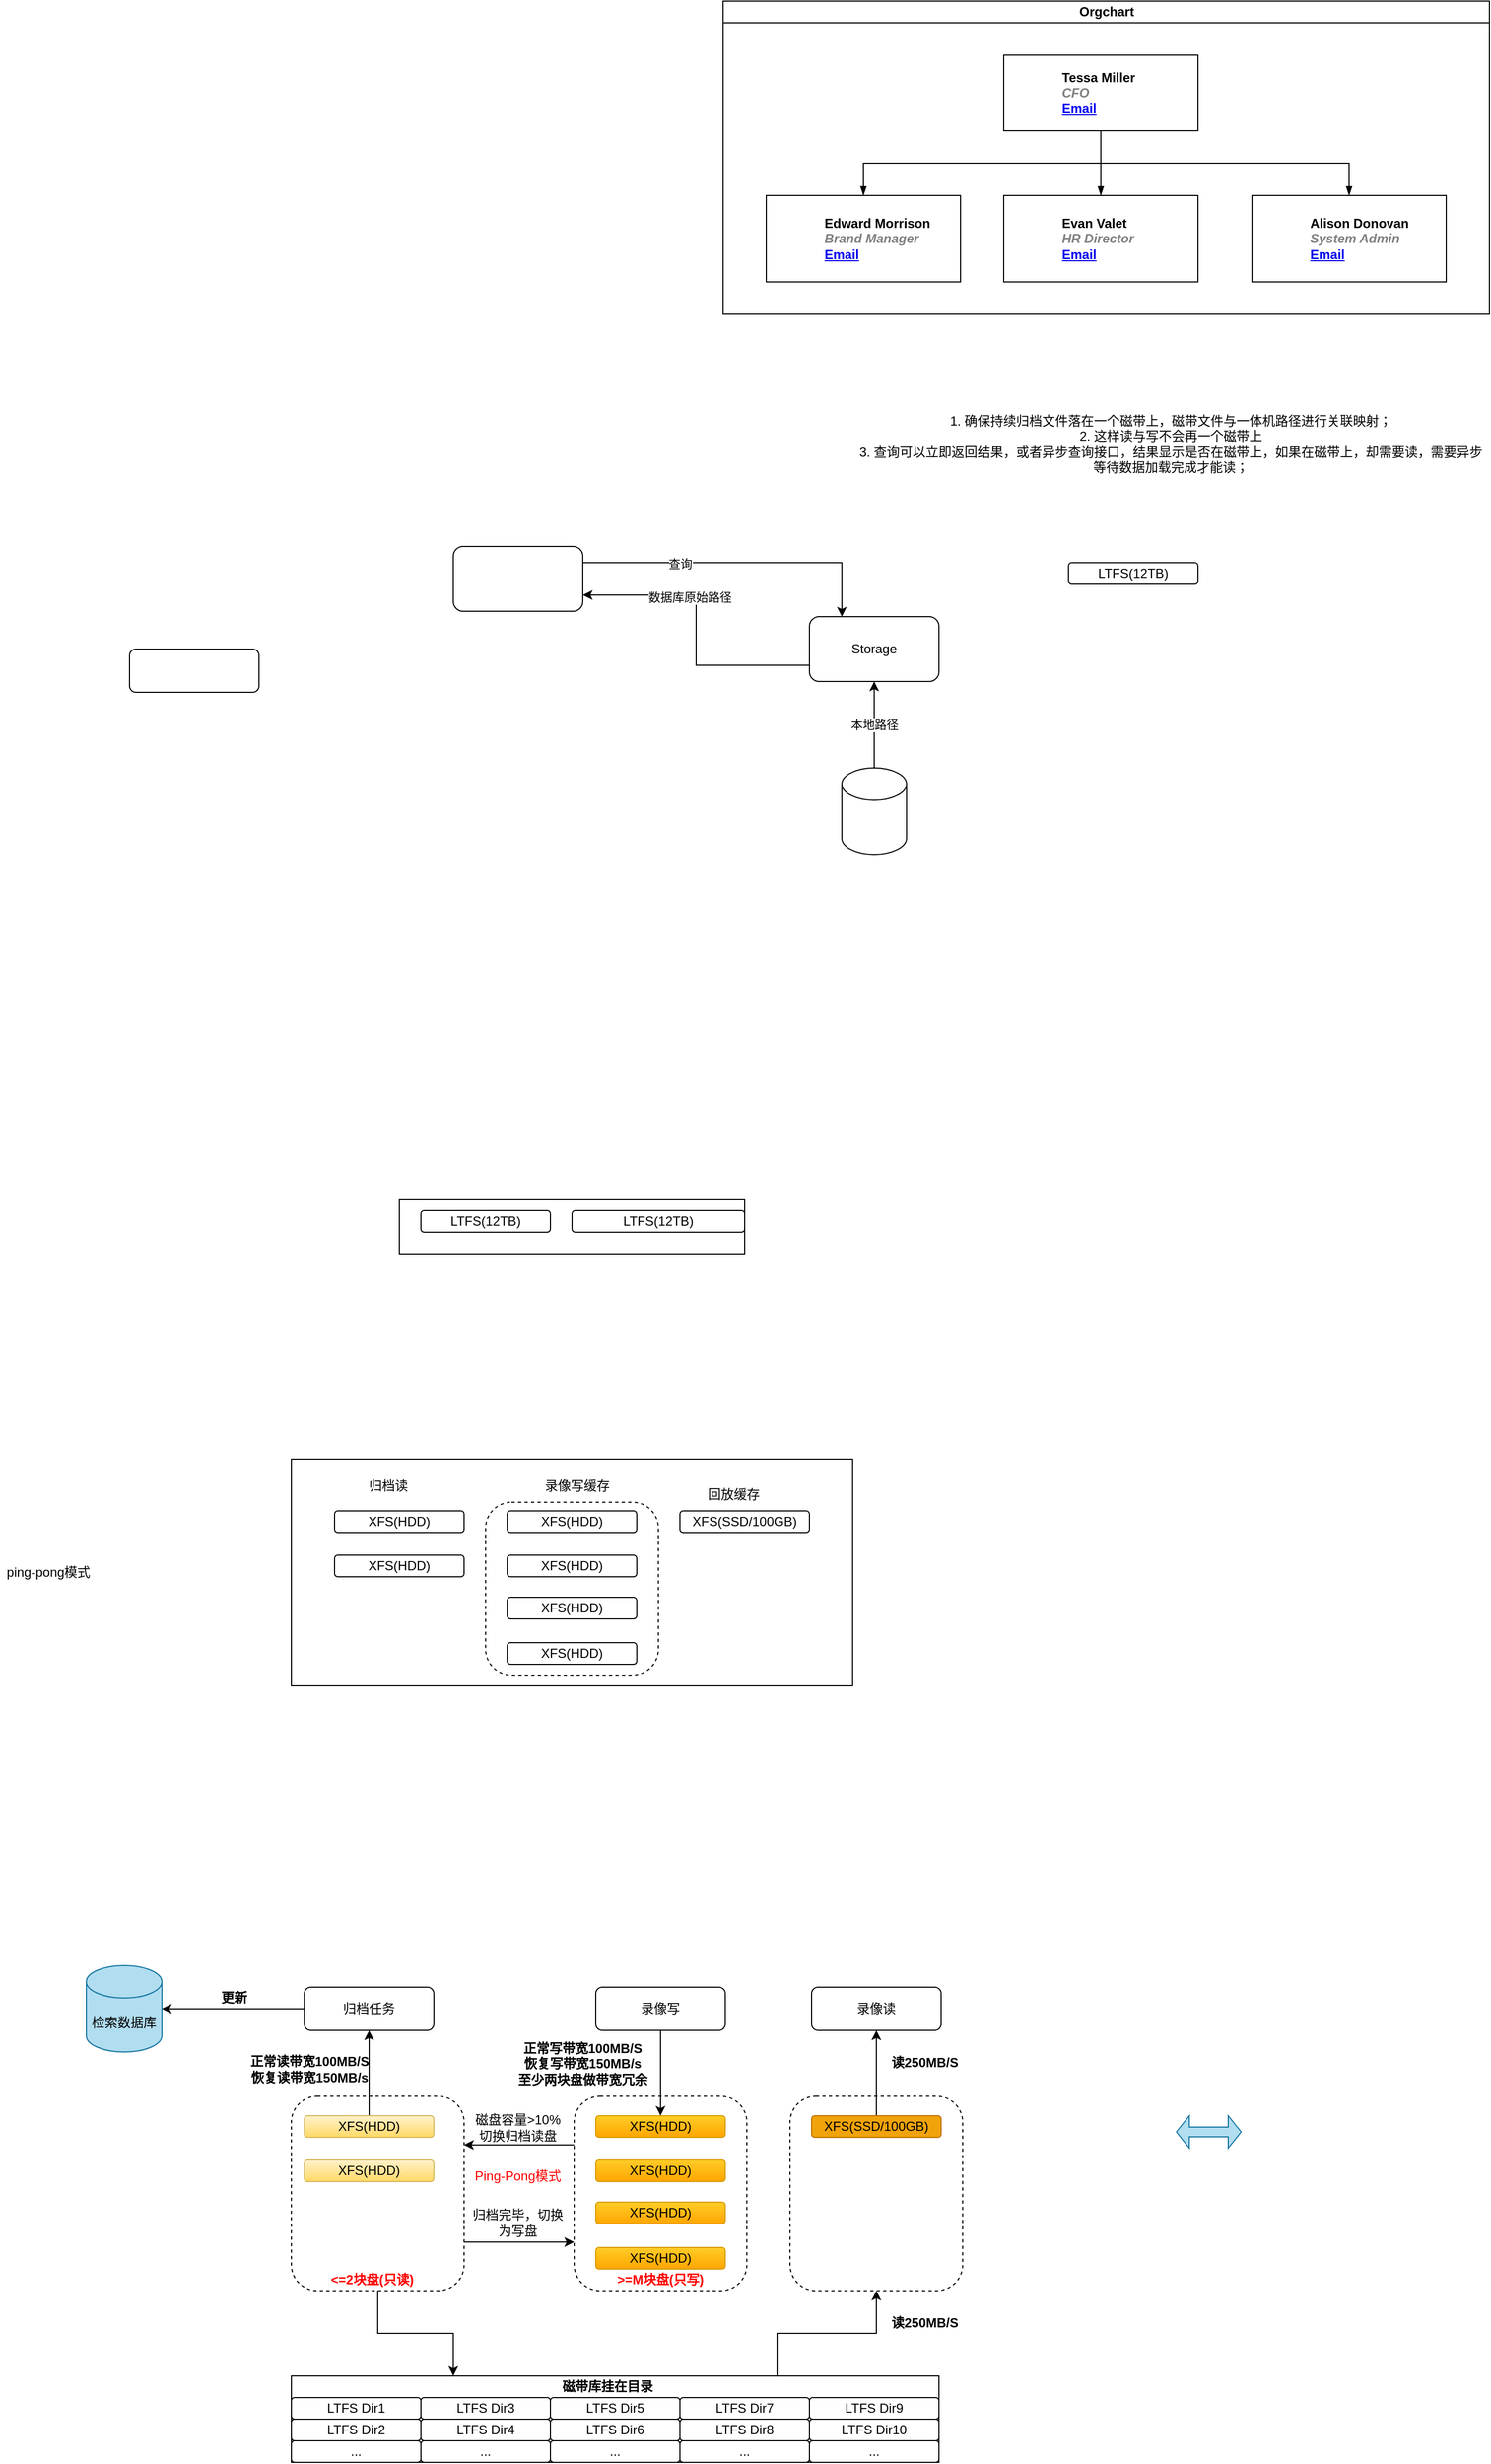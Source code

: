 <mxfile version="18.1.2" type="github">
  <diagram id="prtHgNgQTEPvFCAcTncT" name="Page-1">
    <mxGraphModel dx="2310" dy="827" grid="1" gridSize="10" guides="1" tooltips="1" connect="1" arrows="1" fold="1" page="1" pageScale="1" pageWidth="827" pageHeight="1169" math="0" shadow="0">
      <root>
        <mxCell id="0" />
        <mxCell id="1" parent="0" />
        <mxCell id="HBv_KIM6TfxmHW6eAgdY-98" value="" style="rounded=1;whiteSpace=wrap;html=1;dashed=1;" vertex="1" parent="1">
          <mxGeometry x="102" y="2020" width="160" height="180" as="geometry" />
        </mxCell>
        <mxCell id="HBv_KIM6TfxmHW6eAgdY-131" style="edgeStyle=orthogonalEdgeStyle;rounded=0;orthogonalLoop=1;jettySize=auto;html=1;exitX=0.5;exitY=1;exitDx=0;exitDy=0;entryX=0.25;entryY=0;entryDx=0;entryDy=0;fontColor=#FF0000;" edge="1" parent="1" source="HBv_KIM6TfxmHW6eAgdY-91" target="HBv_KIM6TfxmHW6eAgdY-50">
          <mxGeometry relative="1" as="geometry" />
        </mxCell>
        <mxCell id="HBv_KIM6TfxmHW6eAgdY-144" style="edgeStyle=orthogonalEdgeStyle;rounded=0;orthogonalLoop=1;jettySize=auto;html=1;exitX=1;exitY=0.75;exitDx=0;exitDy=0;entryX=0;entryY=0.75;entryDx=0;entryDy=0;fontColor=#000000;" edge="1" parent="1" source="HBv_KIM6TfxmHW6eAgdY-91" target="HBv_KIM6TfxmHW6eAgdY-41">
          <mxGeometry relative="1" as="geometry" />
        </mxCell>
        <mxCell id="HBv_KIM6TfxmHW6eAgdY-91" value="" style="rounded=1;whiteSpace=wrap;html=1;dashed=1;" vertex="1" parent="1">
          <mxGeometry x="-360" y="2020" width="160" height="180" as="geometry" />
        </mxCell>
        <mxCell id="HBv_KIM6TfxmHW6eAgdY-135" style="edgeStyle=orthogonalEdgeStyle;rounded=0;orthogonalLoop=1;jettySize=auto;html=1;exitX=0.75;exitY=0;exitDx=0;exitDy=0;entryX=0.5;entryY=1;entryDx=0;entryDy=0;fontColor=#FF0000;" edge="1" parent="1" source="HBv_KIM6TfxmHW6eAgdY-50" target="HBv_KIM6TfxmHW6eAgdY-98">
          <mxGeometry relative="1" as="geometry" />
        </mxCell>
        <mxCell id="HBv_KIM6TfxmHW6eAgdY-50" value="" style="rounded=0;whiteSpace=wrap;html=1;" vertex="1" parent="1">
          <mxGeometry x="-360" y="2279" width="600" height="80" as="geometry" />
        </mxCell>
        <mxCell id="HBv_KIM6TfxmHW6eAgdY-37" value="" style="rounded=0;whiteSpace=wrap;html=1;" vertex="1" parent="1">
          <mxGeometry x="-360" y="1430" width="520" height="210" as="geometry" />
        </mxCell>
        <mxCell id="HBv_KIM6TfxmHW6eAgdY-140" style="edgeStyle=orthogonalEdgeStyle;rounded=0;orthogonalLoop=1;jettySize=auto;html=1;exitX=0;exitY=0.25;exitDx=0;exitDy=0;entryX=1;entryY=0.25;entryDx=0;entryDy=0;fontColor=#FF0000;" edge="1" parent="1" source="HBv_KIM6TfxmHW6eAgdY-41" target="HBv_KIM6TfxmHW6eAgdY-91">
          <mxGeometry relative="1" as="geometry" />
        </mxCell>
        <mxCell id="HBv_KIM6TfxmHW6eAgdY-41" value="" style="rounded=1;whiteSpace=wrap;html=1;dashed=1;" vertex="1" parent="1">
          <mxGeometry x="-98" y="2020" width="160" height="180" as="geometry" />
        </mxCell>
        <mxCell id="HBv_KIM6TfxmHW6eAgdY-39" value="" style="rounded=1;whiteSpace=wrap;html=1;dashed=1;" vertex="1" parent="1">
          <mxGeometry x="-180" y="1470" width="160" height="160" as="geometry" />
        </mxCell>
        <mxCell id="HBv_KIM6TfxmHW6eAgdY-17" value="" style="rounded=0;whiteSpace=wrap;html=1;" vertex="1" parent="1">
          <mxGeometry x="-260" y="1190" width="320" height="50" as="geometry" />
        </mxCell>
        <mxCell id="dNxyNK7c78bLwvsdeMH5-11" value="Orgchart" style="swimlane;html=1;startSize=20;horizontal=1;containerType=tree;glass=0;" parent="1" vertex="1">
          <mxGeometry x="40" y="80" width="710" height="290" as="geometry" />
        </mxCell>
        <UserObject label="%name%&lt;br&gt;&lt;i style=&quot;color: gray&quot;&gt;%position%&lt;/i&gt;&lt;br&gt;&lt;a href=&quot;mailto:%email%&quot;&gt;Email&lt;/a&gt;" name="Tessa Miller" position="CFO" location="Office 1" email="me@example.com" placeholders="1" link="https://www.draw.io" id="dNxyNK7c78bLwvsdeMH5-12">
          <mxCell style="label;image=https://cdn3.iconfinder.com/data/icons/user-avatars-1/512/users-3-128.png;whiteSpace=wrap;html=1;rounded=0;glass=0;treeMoving=1;treeFolding=1;" parent="dNxyNK7c78bLwvsdeMH5-11" vertex="1">
            <mxGeometry x="260" y="50" width="180" height="70" as="geometry" />
          </mxCell>
        </UserObject>
        <mxCell id="dNxyNK7c78bLwvsdeMH5-13" value="" style="endArrow=blockThin;endFill=1;fontSize=11;edgeStyle=elbowEdgeStyle;elbow=vertical;rounded=0;" parent="dNxyNK7c78bLwvsdeMH5-11" source="dNxyNK7c78bLwvsdeMH5-12" target="dNxyNK7c78bLwvsdeMH5-14" edge="1">
          <mxGeometry relative="1" as="geometry" />
        </mxCell>
        <UserObject label="%name%&lt;br&gt;&lt;i style=&quot;color: gray&quot;&gt;%position%&lt;/i&gt;&lt;br&gt;&lt;a href=&quot;mailto:%email%&quot;&gt;Email&lt;/a&gt;" name="Edward Morrison" position="Brand Manager" location="Office 2" email="me@example.com" placeholders="1" link="https://www.draw.io" id="dNxyNK7c78bLwvsdeMH5-14">
          <mxCell style="label;image=https://cdn3.iconfinder.com/data/icons/user-avatars-1/512/users-10-3-128.png;whiteSpace=wrap;html=1;rounded=0;glass=0;treeFolding=1;treeMoving=1;" parent="dNxyNK7c78bLwvsdeMH5-11" vertex="1">
            <mxGeometry x="40" y="180" width="180" height="80" as="geometry" />
          </mxCell>
        </UserObject>
        <mxCell id="dNxyNK7c78bLwvsdeMH5-15" value="" style="endArrow=blockThin;endFill=1;fontSize=11;edgeStyle=elbowEdgeStyle;elbow=vertical;rounded=0;" parent="dNxyNK7c78bLwvsdeMH5-11" source="dNxyNK7c78bLwvsdeMH5-12" target="dNxyNK7c78bLwvsdeMH5-16" edge="1">
          <mxGeometry relative="1" as="geometry" />
        </mxCell>
        <UserObject label="%name%&lt;br&gt;&lt;i style=&quot;color: gray&quot;&gt;%position%&lt;/i&gt;&lt;br&gt;&lt;a href=&quot;mailto:%email%&quot;&gt;Email&lt;/a&gt;" name="Evan Valet" position="HR Director" location="Office 4" email="me@example.com" placeholders="1" link="https://www.draw.io" id="dNxyNK7c78bLwvsdeMH5-16">
          <mxCell style="label;image=https://cdn3.iconfinder.com/data/icons/user-avatars-1/512/users-9-2-128.png;whiteSpace=wrap;html=1;rounded=0;glass=0;treeFolding=1;treeMoving=1;" parent="dNxyNK7c78bLwvsdeMH5-11" vertex="1">
            <mxGeometry x="260" y="180" width="180" height="80" as="geometry" />
          </mxCell>
        </UserObject>
        <mxCell id="dNxyNK7c78bLwvsdeMH5-17" value="" style="endArrow=blockThin;endFill=1;fontSize=11;edgeStyle=elbowEdgeStyle;elbow=vertical;rounded=0;" parent="dNxyNK7c78bLwvsdeMH5-11" source="dNxyNK7c78bLwvsdeMH5-12" target="dNxyNK7c78bLwvsdeMH5-18" edge="1">
          <mxGeometry relative="1" as="geometry" />
        </mxCell>
        <UserObject label="%name%&lt;br&gt;&lt;i style=&quot;color: gray&quot;&gt;%position%&lt;/i&gt;&lt;br&gt;&lt;a href=&quot;mailto:%email%&quot;&gt;Email&lt;/a&gt;" name="Alison Donovan" position="System Admin" location="Office 3" email="me@example.com" placeholders="1" link="https://www.draw.io" id="dNxyNK7c78bLwvsdeMH5-18">
          <mxCell style="label;image=https://cdn3.iconfinder.com/data/icons/user-avatars-1/512/users-2-128.png;whiteSpace=wrap;html=1;rounded=0;glass=0;" parent="dNxyNK7c78bLwvsdeMH5-11" vertex="1">
            <mxGeometry x="490" y="180" width="180" height="80" as="geometry" />
          </mxCell>
        </UserObject>
        <mxCell id="HBv_KIM6TfxmHW6eAgdY-1" value="LTFS(12TB)" style="rounded=1;whiteSpace=wrap;html=1;" vertex="1" parent="1">
          <mxGeometry x="360" y="600" width="120" height="20" as="geometry" />
        </mxCell>
        <mxCell id="HBv_KIM6TfxmHW6eAgdY-2" value="&lt;span style=&quot;&quot;&gt;LTFS(12TB)&lt;/span&gt;" style="rounded=1;whiteSpace=wrap;html=1;" vertex="1" parent="1">
          <mxGeometry x="-240" y="1200" width="120" height="20" as="geometry" />
        </mxCell>
        <mxCell id="HBv_KIM6TfxmHW6eAgdY-9" style="edgeStyle=orthogonalEdgeStyle;rounded=0;orthogonalLoop=1;jettySize=auto;html=1;exitX=0;exitY=0.75;exitDx=0;exitDy=0;entryX=1;entryY=0.75;entryDx=0;entryDy=0;" edge="1" parent="1" source="HBv_KIM6TfxmHW6eAgdY-4" target="HBv_KIM6TfxmHW6eAgdY-6">
          <mxGeometry relative="1" as="geometry" />
        </mxCell>
        <mxCell id="HBv_KIM6TfxmHW6eAgdY-10" value="数据库原始路径" style="edgeLabel;html=1;align=center;verticalAlign=middle;resizable=0;points=[];" vertex="1" connectable="0" parent="HBv_KIM6TfxmHW6eAgdY-9">
          <mxGeometry x="0.284" y="2" relative="1" as="geometry">
            <mxPoint as="offset" />
          </mxGeometry>
        </mxCell>
        <mxCell id="HBv_KIM6TfxmHW6eAgdY-4" value="Storage" style="rounded=1;whiteSpace=wrap;html=1;" vertex="1" parent="1">
          <mxGeometry x="120" y="650" width="120" height="60" as="geometry" />
        </mxCell>
        <mxCell id="HBv_KIM6TfxmHW6eAgdY-5" value="1.&amp;nbsp;确保持续归档文件落在一个磁带上，磁带文件与一体机路径进行关联映射；&lt;br&gt;2.&amp;nbsp;这样读与写不会再一个磁带上&lt;br&gt;3.&amp;nbsp;查询可以立即返回结果，或者异步查询接口，结果显示是否在磁带上，如果在磁带上，却需要读，需要异步等待数据加载完成才能读；" style="text;html=1;strokeColor=none;fillColor=none;align=center;verticalAlign=middle;whiteSpace=wrap;rounded=0;" vertex="1" parent="1">
          <mxGeometry x="160" y="460" width="590" height="60" as="geometry" />
        </mxCell>
        <mxCell id="HBv_KIM6TfxmHW6eAgdY-7" style="edgeStyle=orthogonalEdgeStyle;rounded=0;orthogonalLoop=1;jettySize=auto;html=1;exitX=1;exitY=0.25;exitDx=0;exitDy=0;entryX=0.25;entryY=0;entryDx=0;entryDy=0;" edge="1" parent="1" source="HBv_KIM6TfxmHW6eAgdY-6" target="HBv_KIM6TfxmHW6eAgdY-4">
          <mxGeometry relative="1" as="geometry">
            <mxPoint x="120" y="690" as="targetPoint" />
            <Array as="points">
              <mxPoint x="150" y="600" />
            </Array>
          </mxGeometry>
        </mxCell>
        <mxCell id="HBv_KIM6TfxmHW6eAgdY-8" value="查询" style="edgeLabel;html=1;align=center;verticalAlign=middle;resizable=0;points=[];" vertex="1" connectable="0" parent="HBv_KIM6TfxmHW6eAgdY-7">
          <mxGeometry x="-0.389" y="-1" relative="1" as="geometry">
            <mxPoint x="1" as="offset" />
          </mxGeometry>
        </mxCell>
        <mxCell id="HBv_KIM6TfxmHW6eAgdY-6" value="" style="rounded=1;whiteSpace=wrap;html=1;" vertex="1" parent="1">
          <mxGeometry x="-210" y="585" width="120" height="60" as="geometry" />
        </mxCell>
        <mxCell id="HBv_KIM6TfxmHW6eAgdY-12" value="本地路径" style="edgeStyle=orthogonalEdgeStyle;rounded=0;orthogonalLoop=1;jettySize=auto;html=1;exitX=0.5;exitY=0;exitDx=0;exitDy=0;exitPerimeter=0;entryX=0.5;entryY=1;entryDx=0;entryDy=0;" edge="1" parent="1" source="HBv_KIM6TfxmHW6eAgdY-11" target="HBv_KIM6TfxmHW6eAgdY-4">
          <mxGeometry relative="1" as="geometry" />
        </mxCell>
        <mxCell id="HBv_KIM6TfxmHW6eAgdY-11" value="" style="shape=cylinder3;whiteSpace=wrap;html=1;boundedLbl=1;backgroundOutline=1;size=15;" vertex="1" parent="1">
          <mxGeometry x="150" y="790" width="60" height="80" as="geometry" />
        </mxCell>
        <mxCell id="HBv_KIM6TfxmHW6eAgdY-13" value="" style="rounded=1;whiteSpace=wrap;html=1;" vertex="1" parent="1">
          <mxGeometry x="-510" y="680" width="120" height="40" as="geometry" />
        </mxCell>
        <mxCell id="HBv_KIM6TfxmHW6eAgdY-14" value="LTFS(12TB)" style="rounded=1;whiteSpace=wrap;html=1;" vertex="1" parent="1">
          <mxGeometry x="-100" y="1200" width="160" height="20" as="geometry" />
        </mxCell>
        <mxCell id="HBv_KIM6TfxmHW6eAgdY-20" value="&lt;span style=&quot;&quot;&gt;XFS(HDD)&lt;/span&gt;" style="rounded=1;whiteSpace=wrap;html=1;" vertex="1" parent="1">
          <mxGeometry x="-320" y="1478" width="120" height="20" as="geometry" />
        </mxCell>
        <mxCell id="HBv_KIM6TfxmHW6eAgdY-22" value="归档读" style="text;html=1;strokeColor=none;fillColor=none;align=center;verticalAlign=middle;whiteSpace=wrap;rounded=0;" vertex="1" parent="1">
          <mxGeometry x="-300" y="1440" width="60" height="30" as="geometry" />
        </mxCell>
        <mxCell id="HBv_KIM6TfxmHW6eAgdY-26" value="&lt;span style=&quot;&quot;&gt;XFS(HDD)&lt;/span&gt;" style="rounded=1;whiteSpace=wrap;html=1;" vertex="1" parent="1">
          <mxGeometry x="-320" y="1519" width="120" height="20" as="geometry" />
        </mxCell>
        <mxCell id="HBv_KIM6TfxmHW6eAgdY-27" value="&lt;span style=&quot;&quot;&gt;XFS(HDD)&lt;/span&gt;" style="rounded=1;whiteSpace=wrap;html=1;" vertex="1" parent="1">
          <mxGeometry x="-160" y="1478" width="120" height="20" as="geometry" />
        </mxCell>
        <mxCell id="HBv_KIM6TfxmHW6eAgdY-28" value="&lt;span style=&quot;&quot;&gt;XFS(HDD)&lt;/span&gt;" style="rounded=1;whiteSpace=wrap;html=1;" vertex="1" parent="1">
          <mxGeometry x="-160" y="1519" width="120" height="20" as="geometry" />
        </mxCell>
        <mxCell id="HBv_KIM6TfxmHW6eAgdY-32" value="&lt;span style=&quot;&quot;&gt;XFS(HDD)&lt;/span&gt;" style="rounded=1;whiteSpace=wrap;html=1;" vertex="1" parent="1">
          <mxGeometry x="-160" y="1558" width="120" height="20" as="geometry" />
        </mxCell>
        <mxCell id="HBv_KIM6TfxmHW6eAgdY-33" value="&lt;span style=&quot;&quot;&gt;XFS(HDD)&lt;/span&gt;" style="rounded=1;whiteSpace=wrap;html=1;" vertex="1" parent="1">
          <mxGeometry x="-160" y="1600" width="120" height="20" as="geometry" />
        </mxCell>
        <mxCell id="HBv_KIM6TfxmHW6eAgdY-34" value="录像写缓存" style="text;html=1;strokeColor=none;fillColor=none;align=center;verticalAlign=middle;whiteSpace=wrap;rounded=0;" vertex="1" parent="1">
          <mxGeometry x="-130" y="1440" width="70" height="30" as="geometry" />
        </mxCell>
        <mxCell id="HBv_KIM6TfxmHW6eAgdY-35" value="&lt;span style=&quot;&quot;&gt;XFS(SSD/100GB)&lt;/span&gt;" style="rounded=1;whiteSpace=wrap;html=1;" vertex="1" parent="1">
          <mxGeometry y="1478" width="120" height="20" as="geometry" />
        </mxCell>
        <mxCell id="HBv_KIM6TfxmHW6eAgdY-36" value="回放缓存" style="text;html=1;strokeColor=none;fillColor=none;align=center;verticalAlign=middle;whiteSpace=wrap;rounded=0;" vertex="1" parent="1">
          <mxGeometry x="20" y="1448" width="60" height="30" as="geometry" />
        </mxCell>
        <mxCell id="HBv_KIM6TfxmHW6eAgdY-40" value="ping-pong模式" style="text;html=1;strokeColor=none;fillColor=none;align=center;verticalAlign=middle;whiteSpace=wrap;rounded=0;" vertex="1" parent="1">
          <mxGeometry x="-630" y="1520" width="90" height="30" as="geometry" />
        </mxCell>
        <mxCell id="HBv_KIM6TfxmHW6eAgdY-149" style="edgeStyle=orthogonalEdgeStyle;rounded=0;orthogonalLoop=1;jettySize=auto;html=1;exitX=0;exitY=0.5;exitDx=0;exitDy=0;entryX=1;entryY=0.5;entryDx=0;entryDy=0;entryPerimeter=0;fontColor=#FF0000;" edge="1" parent="1" source="HBv_KIM6TfxmHW6eAgdY-42" target="HBv_KIM6TfxmHW6eAgdY-148">
          <mxGeometry relative="1" as="geometry" />
        </mxCell>
        <mxCell id="HBv_KIM6TfxmHW6eAgdY-42" value="归档任务" style="rounded=1;whiteSpace=wrap;html=1;" vertex="1" parent="1">
          <mxGeometry x="-348" y="1919" width="120" height="40" as="geometry" />
        </mxCell>
        <mxCell id="HBv_KIM6TfxmHW6eAgdY-104" style="edgeStyle=orthogonalEdgeStyle;rounded=0;orthogonalLoop=1;jettySize=auto;html=1;exitX=0.5;exitY=0;exitDx=0;exitDy=0;entryX=0.5;entryY=1;entryDx=0;entryDy=0;fontColor=#FF0000;" edge="1" parent="1" source="HBv_KIM6TfxmHW6eAgdY-44" target="HBv_KIM6TfxmHW6eAgdY-42">
          <mxGeometry relative="1" as="geometry" />
        </mxCell>
        <mxCell id="HBv_KIM6TfxmHW6eAgdY-44" value="&lt;span style=&quot;&quot;&gt;XFS(HDD)&lt;/span&gt;" style="rounded=1;whiteSpace=wrap;html=1;fillColor=#fff2cc;strokeColor=#d6b656;gradientColor=#ffd966;" vertex="1" parent="1">
          <mxGeometry x="-348" y="2038" width="120" height="20" as="geometry" />
        </mxCell>
        <mxCell id="HBv_KIM6TfxmHW6eAgdY-45" value="&lt;span style=&quot;&quot;&gt;XFS(HDD)&lt;/span&gt;" style="rounded=1;whiteSpace=wrap;html=1;fillColor=#fff2cc;gradientColor=#ffd966;strokeColor=#d6b656;" vertex="1" parent="1">
          <mxGeometry x="-348" y="2079" width="120" height="20" as="geometry" />
        </mxCell>
        <mxCell id="HBv_KIM6TfxmHW6eAgdY-46" value="&lt;span style=&quot;&quot;&gt;XFS(HDD)&lt;/span&gt;" style="rounded=1;whiteSpace=wrap;html=1;fillColor=#ffcd28;gradientColor=#ffa500;strokeColor=#d79b00;" vertex="1" parent="1">
          <mxGeometry x="-78" y="2038" width="120" height="20" as="geometry" />
        </mxCell>
        <mxCell id="HBv_KIM6TfxmHW6eAgdY-47" value="&lt;span style=&quot;&quot;&gt;XFS(HDD)&lt;/span&gt;" style="rounded=1;whiteSpace=wrap;html=1;fillColor=#ffcd28;gradientColor=#ffa500;strokeColor=#d79b00;" vertex="1" parent="1">
          <mxGeometry x="-78" y="2079" width="120" height="20" as="geometry" />
        </mxCell>
        <mxCell id="HBv_KIM6TfxmHW6eAgdY-48" value="&lt;span style=&quot;&quot;&gt;XFS(HDD)&lt;/span&gt;" style="rounded=1;whiteSpace=wrap;html=1;fillColor=#ffcd28;gradientColor=#ffa500;strokeColor=#d79b00;" vertex="1" parent="1">
          <mxGeometry x="-78" y="2118" width="120" height="20" as="geometry" />
        </mxCell>
        <mxCell id="HBv_KIM6TfxmHW6eAgdY-49" value="&lt;span style=&quot;&quot;&gt;XFS(HDD)&lt;/span&gt;" style="rounded=1;whiteSpace=wrap;html=1;fillColor=#ffcd28;gradientColor=#ffa500;strokeColor=#d79b00;" vertex="1" parent="1">
          <mxGeometry x="-78" y="2160" width="120" height="20" as="geometry" />
        </mxCell>
        <mxCell id="HBv_KIM6TfxmHW6eAgdY-85" style="edgeStyle=orthogonalEdgeStyle;rounded=0;orthogonalLoop=1;jettySize=auto;html=1;exitX=0.5;exitY=1;exitDx=0;exitDy=0;entryX=0.5;entryY=0;entryDx=0;entryDy=0;" edge="1" parent="1" source="HBv_KIM6TfxmHW6eAgdY-73" target="HBv_KIM6TfxmHW6eAgdY-46">
          <mxGeometry relative="1" as="geometry" />
        </mxCell>
        <mxCell id="HBv_KIM6TfxmHW6eAgdY-73" value="录像写" style="rounded=1;whiteSpace=wrap;html=1;" vertex="1" parent="1">
          <mxGeometry x="-78" y="1919" width="120" height="40" as="geometry" />
        </mxCell>
        <mxCell id="HBv_KIM6TfxmHW6eAgdY-74" value="录像读" style="rounded=1;whiteSpace=wrap;html=1;" vertex="1" parent="1">
          <mxGeometry x="122" y="1919" width="120" height="40" as="geometry" />
        </mxCell>
        <mxCell id="HBv_KIM6TfxmHW6eAgdY-84" style="edgeStyle=orthogonalEdgeStyle;rounded=0;orthogonalLoop=1;jettySize=auto;html=1;exitX=0.5;exitY=0;exitDx=0;exitDy=0;entryX=0.5;entryY=1;entryDx=0;entryDy=0;" edge="1" parent="1" source="HBv_KIM6TfxmHW6eAgdY-75" target="HBv_KIM6TfxmHW6eAgdY-74">
          <mxGeometry relative="1" as="geometry" />
        </mxCell>
        <mxCell id="HBv_KIM6TfxmHW6eAgdY-75" value="&lt;span style=&quot;&quot;&gt;XFS(SSD/100GB)&lt;/span&gt;" style="rounded=1;whiteSpace=wrap;html=1;fillColor=#f0a30a;strokeColor=#BD7000;fontColor=#000000;" vertex="1" parent="1">
          <mxGeometry x="122" y="2038" width="120" height="20" as="geometry" />
        </mxCell>
        <mxCell id="HBv_KIM6TfxmHW6eAgdY-86" value="&lt;font color=&quot;#ff0000&quot;&gt;Ping-Pong模式&lt;/font&gt;" style="text;html=1;strokeColor=none;fillColor=none;align=center;verticalAlign=middle;whiteSpace=wrap;rounded=0;" vertex="1" parent="1">
          <mxGeometry x="-195" y="2079" width="90" height="30" as="geometry" />
        </mxCell>
        <mxCell id="HBv_KIM6TfxmHW6eAgdY-87" value="&lt;b&gt;磁带库挂在目录&lt;/b&gt;" style="text;html=1;strokeColor=none;fillColor=none;align=center;verticalAlign=middle;whiteSpace=wrap;rounded=0;" vertex="1" parent="1">
          <mxGeometry x="-112" y="2279" width="90" height="20" as="geometry" />
        </mxCell>
        <mxCell id="HBv_KIM6TfxmHW6eAgdY-103" value="" style="shape=doubleArrow;whiteSpace=wrap;html=1;fillColor=#b1ddf0;strokeColor=#10739e;" vertex="1" parent="1">
          <mxGeometry x="460" y="2038" width="60" height="30" as="geometry" />
        </mxCell>
        <mxCell id="HBv_KIM6TfxmHW6eAgdY-111" value="&lt;span style=&quot;&quot;&gt;LTFS Dir1&lt;/span&gt;" style="rounded=1;whiteSpace=wrap;html=1;" vertex="1" parent="1">
          <mxGeometry x="-360" y="2299" width="120" height="20" as="geometry" />
        </mxCell>
        <mxCell id="HBv_KIM6TfxmHW6eAgdY-112" value="LTFS Dir3" style="rounded=1;whiteSpace=wrap;html=1;" vertex="1" parent="1">
          <mxGeometry x="-240" y="2299" width="120" height="20" as="geometry" />
        </mxCell>
        <mxCell id="HBv_KIM6TfxmHW6eAgdY-113" value="LTFS Dir2" style="rounded=1;whiteSpace=wrap;html=1;" vertex="1" parent="1">
          <mxGeometry x="-360" y="2319" width="120" height="20" as="geometry" />
        </mxCell>
        <mxCell id="HBv_KIM6TfxmHW6eAgdY-114" value="LTFS Dir5" style="rounded=1;whiteSpace=wrap;html=1;" vertex="1" parent="1">
          <mxGeometry x="-120" y="2299" width="120" height="20" as="geometry" />
        </mxCell>
        <mxCell id="HBv_KIM6TfxmHW6eAgdY-115" value="LTFS Dir4" style="rounded=1;whiteSpace=wrap;html=1;" vertex="1" parent="1">
          <mxGeometry x="-240" y="2319" width="120" height="20" as="geometry" />
        </mxCell>
        <mxCell id="HBv_KIM6TfxmHW6eAgdY-116" value="LTFS Dir6" style="rounded=1;whiteSpace=wrap;html=1;" vertex="1" parent="1">
          <mxGeometry x="-120" y="2319" width="120" height="20" as="geometry" />
        </mxCell>
        <mxCell id="HBv_KIM6TfxmHW6eAgdY-117" value="&lt;span style=&quot;&quot;&gt;...&lt;/span&gt;" style="rounded=1;whiteSpace=wrap;html=1;" vertex="1" parent="1">
          <mxGeometry x="-360" y="2339" width="120" height="20" as="geometry" />
        </mxCell>
        <mxCell id="HBv_KIM6TfxmHW6eAgdY-118" value="&lt;span style=&quot;&quot;&gt;...&lt;/span&gt;" style="rounded=1;whiteSpace=wrap;html=1;" vertex="1" parent="1">
          <mxGeometry x="-240" y="2339" width="120" height="20" as="geometry" />
        </mxCell>
        <mxCell id="HBv_KIM6TfxmHW6eAgdY-119" value="&lt;span style=&quot;&quot;&gt;...&lt;/span&gt;" style="rounded=1;whiteSpace=wrap;html=1;" vertex="1" parent="1">
          <mxGeometry x="-120" y="2339" width="120" height="20" as="geometry" />
        </mxCell>
        <mxCell id="HBv_KIM6TfxmHW6eAgdY-120" value="LTFS Dir7" style="rounded=1;whiteSpace=wrap;html=1;" vertex="1" parent="1">
          <mxGeometry y="2299" width="120" height="20" as="geometry" />
        </mxCell>
        <mxCell id="HBv_KIM6TfxmHW6eAgdY-121" value="LTFS Dir8" style="rounded=1;whiteSpace=wrap;html=1;" vertex="1" parent="1">
          <mxGeometry y="2319" width="120" height="20" as="geometry" />
        </mxCell>
        <mxCell id="HBv_KIM6TfxmHW6eAgdY-122" value="LTFS Dir9" style="rounded=1;whiteSpace=wrap;html=1;" vertex="1" parent="1">
          <mxGeometry x="120" y="2299" width="120" height="20" as="geometry" />
        </mxCell>
        <mxCell id="HBv_KIM6TfxmHW6eAgdY-123" value="LTFS Dir10" style="rounded=1;whiteSpace=wrap;html=1;" vertex="1" parent="1">
          <mxGeometry x="120" y="2319" width="120" height="20" as="geometry" />
        </mxCell>
        <mxCell id="HBv_KIM6TfxmHW6eAgdY-124" value="&lt;span style=&quot;&quot;&gt;...&lt;/span&gt;" style="rounded=1;whiteSpace=wrap;html=1;" vertex="1" parent="1">
          <mxGeometry y="2339" width="120" height="20" as="geometry" />
        </mxCell>
        <mxCell id="HBv_KIM6TfxmHW6eAgdY-125" value="&lt;span style=&quot;&quot;&gt;...&lt;/span&gt;" style="rounded=1;whiteSpace=wrap;html=1;" vertex="1" parent="1">
          <mxGeometry x="120" y="2339" width="120" height="20" as="geometry" />
        </mxCell>
        <mxCell id="HBv_KIM6TfxmHW6eAgdY-136" value="&lt;b&gt;读250MB/S&lt;/b&gt;" style="text;html=1;strokeColor=none;fillColor=none;align=center;verticalAlign=middle;whiteSpace=wrap;rounded=0;" vertex="1" parent="1">
          <mxGeometry x="182" y="2220" width="90" height="20" as="geometry" />
        </mxCell>
        <mxCell id="HBv_KIM6TfxmHW6eAgdY-137" value="&lt;b&gt;正常写带宽100MB/S&lt;br&gt;恢复写带宽150MB/s&lt;br&gt;至少两块盘做带宽冗余&lt;br&gt;&lt;/b&gt;" style="text;html=1;strokeColor=none;fillColor=none;align=center;verticalAlign=middle;whiteSpace=wrap;rounded=0;" vertex="1" parent="1">
          <mxGeometry x="-160" y="1970" width="140" height="40" as="geometry" />
        </mxCell>
        <mxCell id="HBv_KIM6TfxmHW6eAgdY-139" value="&lt;b&gt;正常读带宽100MB/S&lt;br&gt;恢复读带宽150MB/s&lt;br&gt;&lt;/b&gt;" style="text;html=1;strokeColor=none;fillColor=none;align=center;verticalAlign=middle;whiteSpace=wrap;rounded=0;" vertex="1" parent="1">
          <mxGeometry x="-413" y="1980" width="140" height="30" as="geometry" />
        </mxCell>
        <mxCell id="HBv_KIM6TfxmHW6eAgdY-141" value="磁盘容量&amp;gt;10%切换归档读盘" style="text;html=1;strokeColor=none;fillColor=none;align=center;verticalAlign=middle;whiteSpace=wrap;rounded=0;" vertex="1" parent="1">
          <mxGeometry x="-195" y="2030" width="90" height="38" as="geometry" />
        </mxCell>
        <mxCell id="HBv_KIM6TfxmHW6eAgdY-145" value="归档完毕，切换为写盘" style="text;html=1;strokeColor=none;fillColor=none;align=center;verticalAlign=middle;whiteSpace=wrap;rounded=0;" vertex="1" parent="1">
          <mxGeometry x="-195" y="2118" width="90" height="38" as="geometry" />
        </mxCell>
        <mxCell id="HBv_KIM6TfxmHW6eAgdY-146" value="&lt;b&gt;&lt;font color=&quot;#ff0000&quot;&gt;&amp;lt;=2块盘(只读)&lt;/font&gt;&lt;/b&gt;" style="text;html=1;strokeColor=none;fillColor=none;align=center;verticalAlign=middle;whiteSpace=wrap;rounded=0;" vertex="1" parent="1">
          <mxGeometry x="-330" y="2180" width="90" height="20" as="geometry" />
        </mxCell>
        <mxCell id="HBv_KIM6TfxmHW6eAgdY-147" value="&lt;b&gt;&lt;font color=&quot;#ff0000&quot;&gt;&amp;gt;=M块盘(只写)&lt;/font&gt;&lt;/b&gt;" style="text;html=1;strokeColor=none;fillColor=none;align=center;verticalAlign=middle;whiteSpace=wrap;rounded=0;" vertex="1" parent="1">
          <mxGeometry x="-63" y="2180" width="90" height="20" as="geometry" />
        </mxCell>
        <mxCell id="HBv_KIM6TfxmHW6eAgdY-148" value="检索数据库" style="shape=cylinder3;whiteSpace=wrap;html=1;boundedLbl=1;backgroundOutline=1;size=15;fillColor=#b1ddf0;strokeColor=#10739e;" vertex="1" parent="1">
          <mxGeometry x="-550" y="1899" width="70" height="80" as="geometry" />
        </mxCell>
        <mxCell id="HBv_KIM6TfxmHW6eAgdY-152" value="&lt;b&gt;更新&lt;/b&gt;" style="text;html=1;strokeColor=none;fillColor=none;align=center;verticalAlign=middle;whiteSpace=wrap;rounded=0;" vertex="1" parent="1">
          <mxGeometry x="-458" y="1919" width="90" height="20" as="geometry" />
        </mxCell>
        <mxCell id="HBv_KIM6TfxmHW6eAgdY-153" value="&lt;b&gt;读250MB/S&lt;/b&gt;" style="text;html=1;strokeColor=none;fillColor=none;align=center;verticalAlign=middle;whiteSpace=wrap;rounded=0;" vertex="1" parent="1">
          <mxGeometry x="182" y="1979" width="90" height="20" as="geometry" />
        </mxCell>
      </root>
    </mxGraphModel>
  </diagram>
</mxfile>
